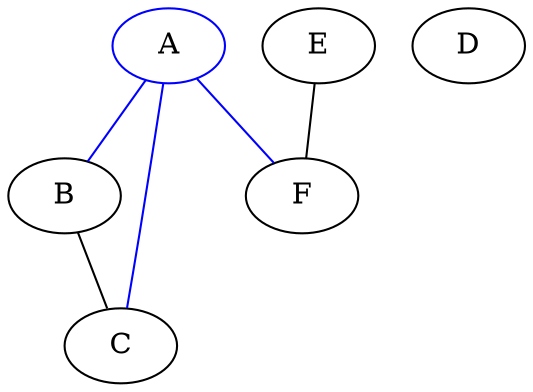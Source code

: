 graph {
A [color=blue];
B [color=black];
C [color=black];
D [color=black];
E [color=black];
F [color=black];
 A -- B [color=blue];
 A -- C [color=blue];
 B -- C [color=black];
 A -- F [color=blue];
 E -- F [color=black];
}
